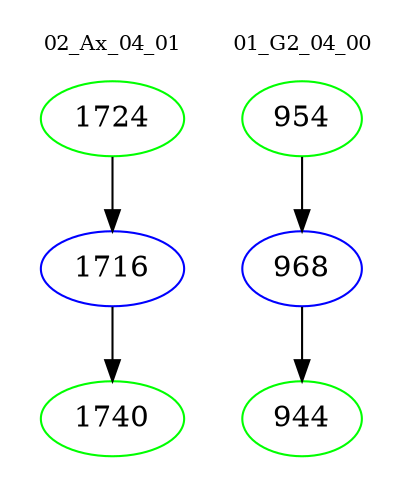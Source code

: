 digraph{
subgraph cluster_0 {
color = white
label = "02_Ax_04_01";
fontsize=10;
T0_1724 [label="1724", color="green"]
T0_1724 -> T0_1716 [color="black"]
T0_1716 [label="1716", color="blue"]
T0_1716 -> T0_1740 [color="black"]
T0_1740 [label="1740", color="green"]
}
subgraph cluster_1 {
color = white
label = "01_G2_04_00";
fontsize=10;
T1_954 [label="954", color="green"]
T1_954 -> T1_968 [color="black"]
T1_968 [label="968", color="blue"]
T1_968 -> T1_944 [color="black"]
T1_944 [label="944", color="green"]
}
}
